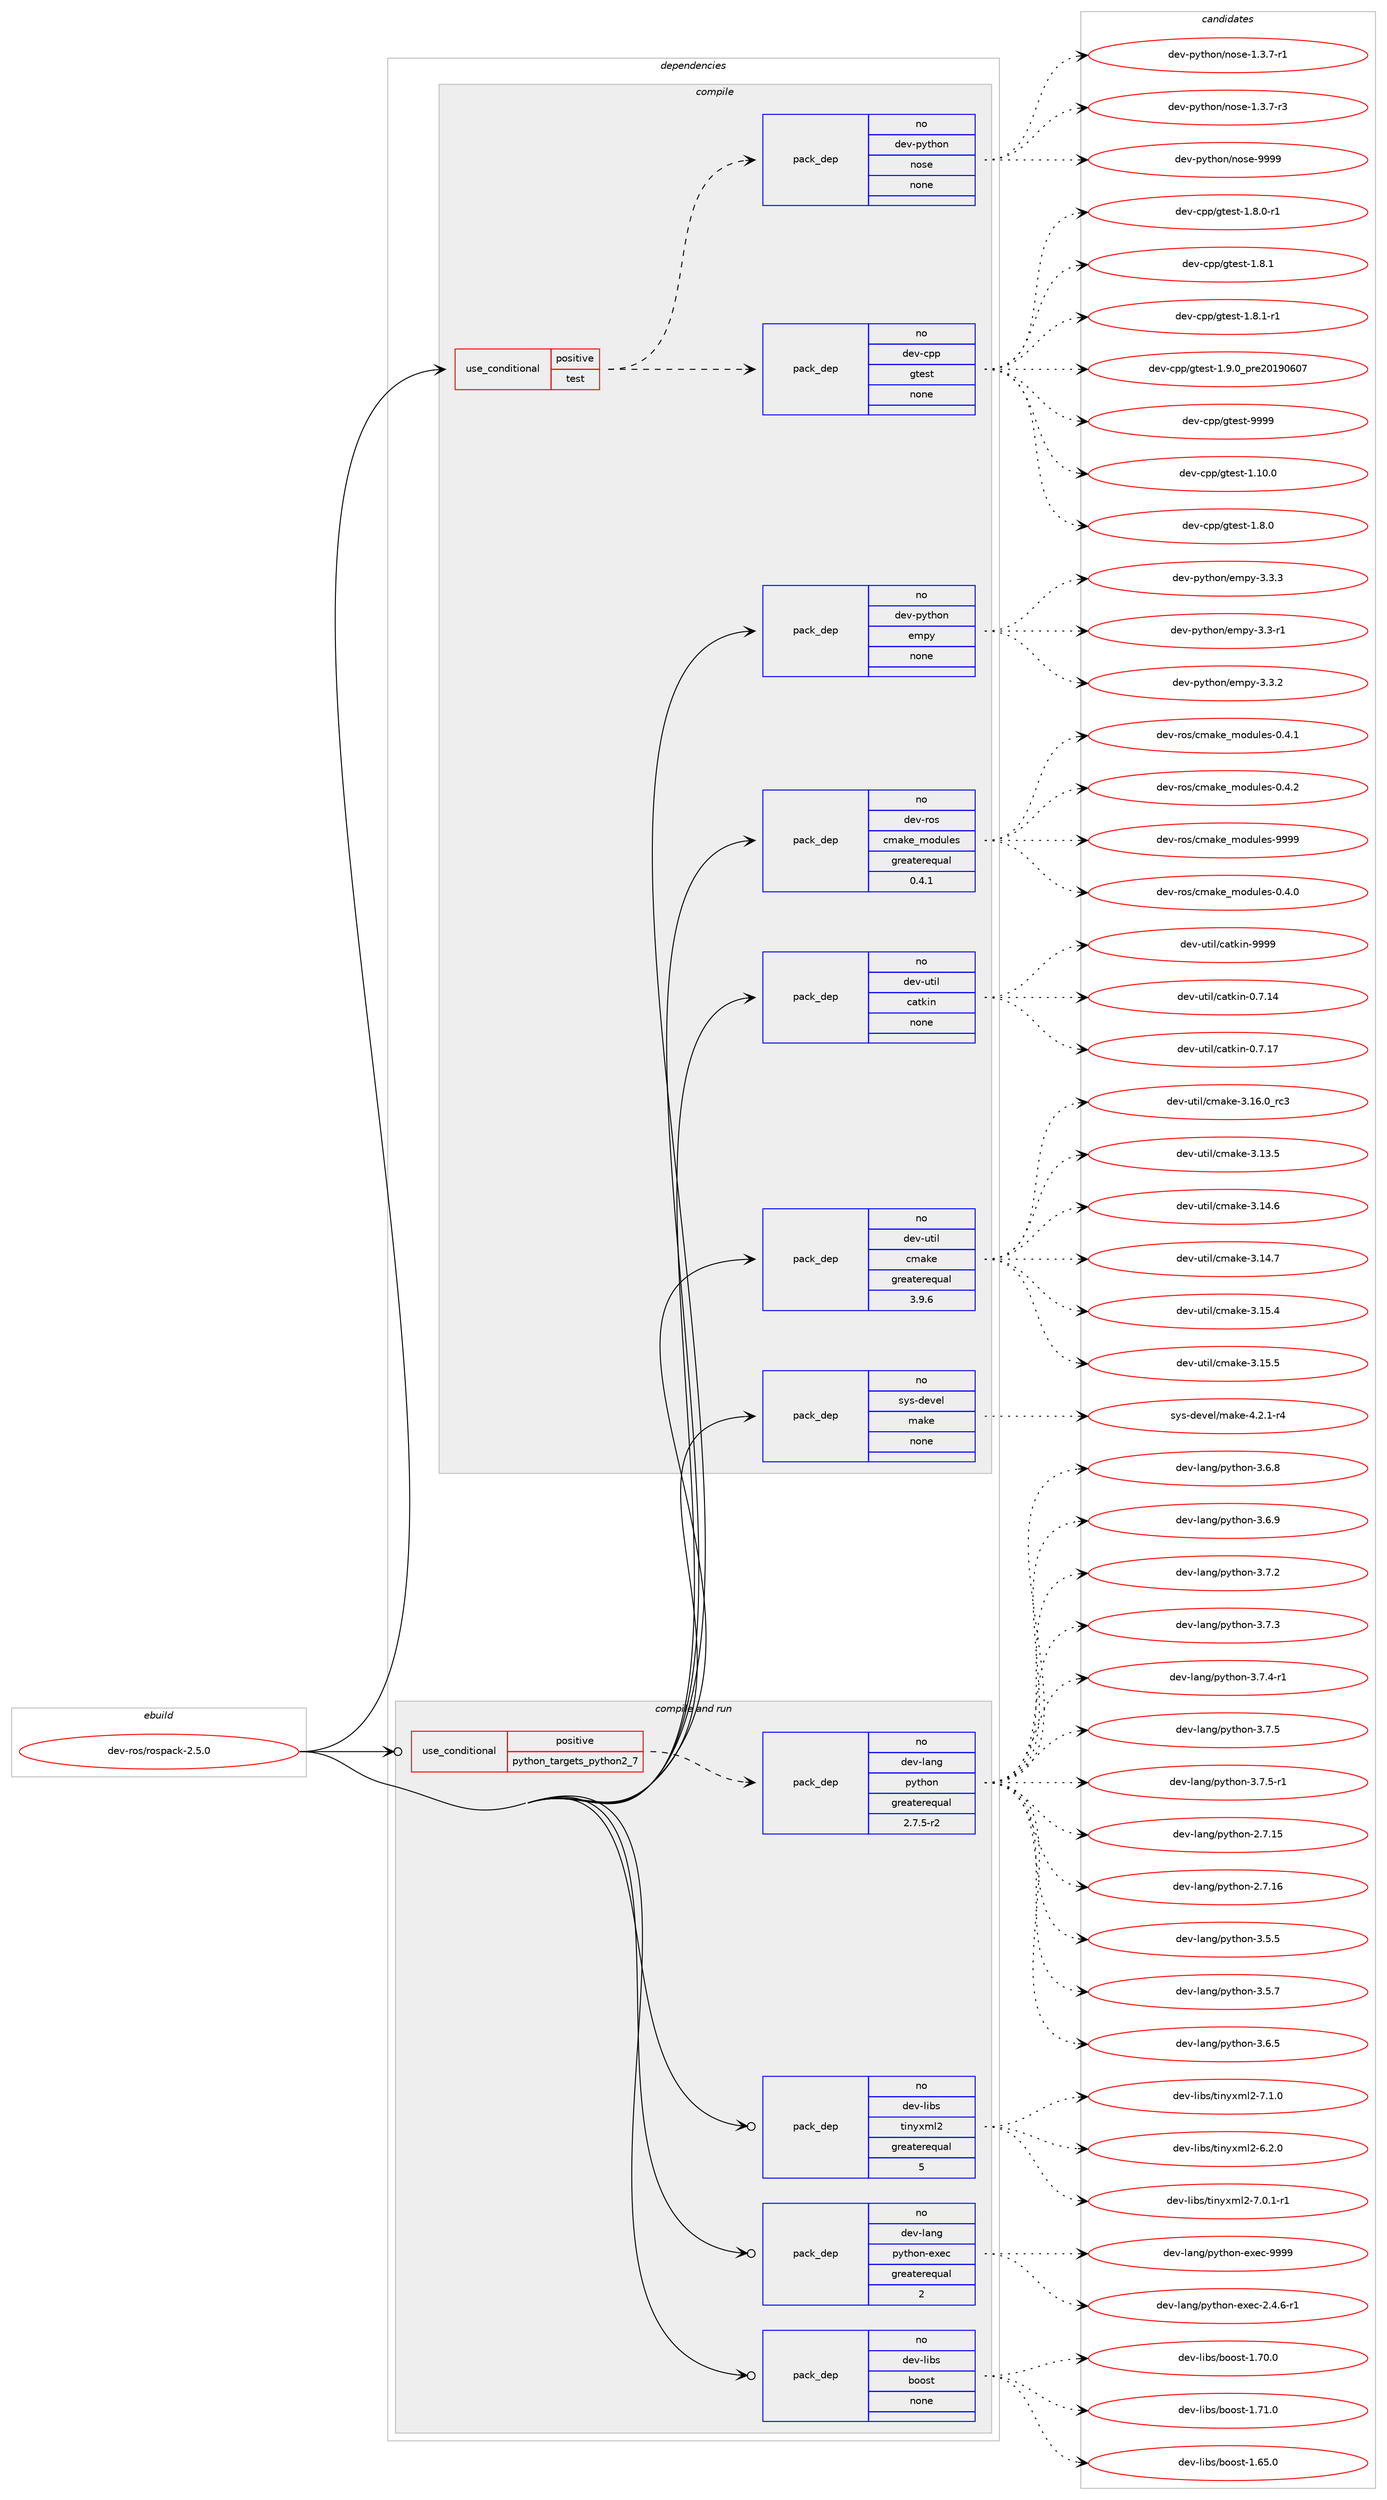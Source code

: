 digraph prolog {

# *************
# Graph options
# *************

newrank=true;
concentrate=true;
compound=true;
graph [rankdir=LR,fontname=Helvetica,fontsize=10,ranksep=1.5];#, ranksep=2.5, nodesep=0.2];
edge  [arrowhead=vee];
node  [fontname=Helvetica,fontsize=10];

# **********
# The ebuild
# **********

subgraph cluster_leftcol {
color=gray;
rank=same;
label=<<i>ebuild</i>>;
id [label="dev-ros/rospack-2.5.0", color=red, width=4, href="../dev-ros/rospack-2.5.0.svg"];
}

# ****************
# The dependencies
# ****************

subgraph cluster_midcol {
color=gray;
label=<<i>dependencies</i>>;
subgraph cluster_compile {
fillcolor="#eeeeee";
style=filled;
label=<<i>compile</i>>;
subgraph cond154826 {
dependency662528 [label=<<TABLE BORDER="0" CELLBORDER="1" CELLSPACING="0" CELLPADDING="4"><TR><TD ROWSPAN="3" CELLPADDING="10">use_conditional</TD></TR><TR><TD>positive</TD></TR><TR><TD>test</TD></TR></TABLE>>, shape=none, color=red];
subgraph pack495796 {
dependency662529 [label=<<TABLE BORDER="0" CELLBORDER="1" CELLSPACING="0" CELLPADDING="4" WIDTH="220"><TR><TD ROWSPAN="6" CELLPADDING="30">pack_dep</TD></TR><TR><TD WIDTH="110">no</TD></TR><TR><TD>dev-cpp</TD></TR><TR><TD>gtest</TD></TR><TR><TD>none</TD></TR><TR><TD></TD></TR></TABLE>>, shape=none, color=blue];
}
dependency662528:e -> dependency662529:w [weight=20,style="dashed",arrowhead="vee"];
subgraph pack495797 {
dependency662530 [label=<<TABLE BORDER="0" CELLBORDER="1" CELLSPACING="0" CELLPADDING="4" WIDTH="220"><TR><TD ROWSPAN="6" CELLPADDING="30">pack_dep</TD></TR><TR><TD WIDTH="110">no</TD></TR><TR><TD>dev-python</TD></TR><TR><TD>nose</TD></TR><TR><TD>none</TD></TR><TR><TD></TD></TR></TABLE>>, shape=none, color=blue];
}
dependency662528:e -> dependency662530:w [weight=20,style="dashed",arrowhead="vee"];
}
id:e -> dependency662528:w [weight=20,style="solid",arrowhead="vee"];
subgraph pack495798 {
dependency662531 [label=<<TABLE BORDER="0" CELLBORDER="1" CELLSPACING="0" CELLPADDING="4" WIDTH="220"><TR><TD ROWSPAN="6" CELLPADDING="30">pack_dep</TD></TR><TR><TD WIDTH="110">no</TD></TR><TR><TD>dev-python</TD></TR><TR><TD>empy</TD></TR><TR><TD>none</TD></TR><TR><TD></TD></TR></TABLE>>, shape=none, color=blue];
}
id:e -> dependency662531:w [weight=20,style="solid",arrowhead="vee"];
subgraph pack495799 {
dependency662532 [label=<<TABLE BORDER="0" CELLBORDER="1" CELLSPACING="0" CELLPADDING="4" WIDTH="220"><TR><TD ROWSPAN="6" CELLPADDING="30">pack_dep</TD></TR><TR><TD WIDTH="110">no</TD></TR><TR><TD>dev-ros</TD></TR><TR><TD>cmake_modules</TD></TR><TR><TD>greaterequal</TD></TR><TR><TD>0.4.1</TD></TR></TABLE>>, shape=none, color=blue];
}
id:e -> dependency662532:w [weight=20,style="solid",arrowhead="vee"];
subgraph pack495800 {
dependency662533 [label=<<TABLE BORDER="0" CELLBORDER="1" CELLSPACING="0" CELLPADDING="4" WIDTH="220"><TR><TD ROWSPAN="6" CELLPADDING="30">pack_dep</TD></TR><TR><TD WIDTH="110">no</TD></TR><TR><TD>dev-util</TD></TR><TR><TD>catkin</TD></TR><TR><TD>none</TD></TR><TR><TD></TD></TR></TABLE>>, shape=none, color=blue];
}
id:e -> dependency662533:w [weight=20,style="solid",arrowhead="vee"];
subgraph pack495801 {
dependency662534 [label=<<TABLE BORDER="0" CELLBORDER="1" CELLSPACING="0" CELLPADDING="4" WIDTH="220"><TR><TD ROWSPAN="6" CELLPADDING="30">pack_dep</TD></TR><TR><TD WIDTH="110">no</TD></TR><TR><TD>dev-util</TD></TR><TR><TD>cmake</TD></TR><TR><TD>greaterequal</TD></TR><TR><TD>3.9.6</TD></TR></TABLE>>, shape=none, color=blue];
}
id:e -> dependency662534:w [weight=20,style="solid",arrowhead="vee"];
subgraph pack495802 {
dependency662535 [label=<<TABLE BORDER="0" CELLBORDER="1" CELLSPACING="0" CELLPADDING="4" WIDTH="220"><TR><TD ROWSPAN="6" CELLPADDING="30">pack_dep</TD></TR><TR><TD WIDTH="110">no</TD></TR><TR><TD>sys-devel</TD></TR><TR><TD>make</TD></TR><TR><TD>none</TD></TR><TR><TD></TD></TR></TABLE>>, shape=none, color=blue];
}
id:e -> dependency662535:w [weight=20,style="solid",arrowhead="vee"];
}
subgraph cluster_compileandrun {
fillcolor="#eeeeee";
style=filled;
label=<<i>compile and run</i>>;
subgraph cond154827 {
dependency662536 [label=<<TABLE BORDER="0" CELLBORDER="1" CELLSPACING="0" CELLPADDING="4"><TR><TD ROWSPAN="3" CELLPADDING="10">use_conditional</TD></TR><TR><TD>positive</TD></TR><TR><TD>python_targets_python2_7</TD></TR></TABLE>>, shape=none, color=red];
subgraph pack495803 {
dependency662537 [label=<<TABLE BORDER="0" CELLBORDER="1" CELLSPACING="0" CELLPADDING="4" WIDTH="220"><TR><TD ROWSPAN="6" CELLPADDING="30">pack_dep</TD></TR><TR><TD WIDTH="110">no</TD></TR><TR><TD>dev-lang</TD></TR><TR><TD>python</TD></TR><TR><TD>greaterequal</TD></TR><TR><TD>2.7.5-r2</TD></TR></TABLE>>, shape=none, color=blue];
}
dependency662536:e -> dependency662537:w [weight=20,style="dashed",arrowhead="vee"];
}
id:e -> dependency662536:w [weight=20,style="solid",arrowhead="odotvee"];
subgraph pack495804 {
dependency662538 [label=<<TABLE BORDER="0" CELLBORDER="1" CELLSPACING="0" CELLPADDING="4" WIDTH="220"><TR><TD ROWSPAN="6" CELLPADDING="30">pack_dep</TD></TR><TR><TD WIDTH="110">no</TD></TR><TR><TD>dev-lang</TD></TR><TR><TD>python-exec</TD></TR><TR><TD>greaterequal</TD></TR><TR><TD>2</TD></TR></TABLE>>, shape=none, color=blue];
}
id:e -> dependency662538:w [weight=20,style="solid",arrowhead="odotvee"];
subgraph pack495805 {
dependency662539 [label=<<TABLE BORDER="0" CELLBORDER="1" CELLSPACING="0" CELLPADDING="4" WIDTH="220"><TR><TD ROWSPAN="6" CELLPADDING="30">pack_dep</TD></TR><TR><TD WIDTH="110">no</TD></TR><TR><TD>dev-libs</TD></TR><TR><TD>boost</TD></TR><TR><TD>none</TD></TR><TR><TD></TD></TR></TABLE>>, shape=none, color=blue];
}
id:e -> dependency662539:w [weight=20,style="solid",arrowhead="odotvee"];
subgraph pack495806 {
dependency662540 [label=<<TABLE BORDER="0" CELLBORDER="1" CELLSPACING="0" CELLPADDING="4" WIDTH="220"><TR><TD ROWSPAN="6" CELLPADDING="30">pack_dep</TD></TR><TR><TD WIDTH="110">no</TD></TR><TR><TD>dev-libs</TD></TR><TR><TD>tinyxml2</TD></TR><TR><TD>greaterequal</TD></TR><TR><TD>5</TD></TR></TABLE>>, shape=none, color=blue];
}
id:e -> dependency662540:w [weight=20,style="solid",arrowhead="odotvee"];
}
subgraph cluster_run {
fillcolor="#eeeeee";
style=filled;
label=<<i>run</i>>;
}
}

# **************
# The candidates
# **************

subgraph cluster_choices {
rank=same;
color=gray;
label=<<i>candidates</i>>;

subgraph choice495796 {
color=black;
nodesep=1;
choice10010111845991121124710311610111511645494649484648 [label="dev-cpp/gtest-1.10.0", color=red, width=4,href="../dev-cpp/gtest-1.10.0.svg"];
choice100101118459911211247103116101115116454946564648 [label="dev-cpp/gtest-1.8.0", color=red, width=4,href="../dev-cpp/gtest-1.8.0.svg"];
choice1001011184599112112471031161011151164549465646484511449 [label="dev-cpp/gtest-1.8.0-r1", color=red, width=4,href="../dev-cpp/gtest-1.8.0-r1.svg"];
choice100101118459911211247103116101115116454946564649 [label="dev-cpp/gtest-1.8.1", color=red, width=4,href="../dev-cpp/gtest-1.8.1.svg"];
choice1001011184599112112471031161011151164549465646494511449 [label="dev-cpp/gtest-1.8.1-r1", color=red, width=4,href="../dev-cpp/gtest-1.8.1-r1.svg"];
choice100101118459911211247103116101115116454946574648951121141015048495748544855 [label="dev-cpp/gtest-1.9.0_pre20190607", color=red, width=4,href="../dev-cpp/gtest-1.9.0_pre20190607.svg"];
choice1001011184599112112471031161011151164557575757 [label="dev-cpp/gtest-9999", color=red, width=4,href="../dev-cpp/gtest-9999.svg"];
dependency662529:e -> choice10010111845991121124710311610111511645494649484648:w [style=dotted,weight="100"];
dependency662529:e -> choice100101118459911211247103116101115116454946564648:w [style=dotted,weight="100"];
dependency662529:e -> choice1001011184599112112471031161011151164549465646484511449:w [style=dotted,weight="100"];
dependency662529:e -> choice100101118459911211247103116101115116454946564649:w [style=dotted,weight="100"];
dependency662529:e -> choice1001011184599112112471031161011151164549465646494511449:w [style=dotted,weight="100"];
dependency662529:e -> choice100101118459911211247103116101115116454946574648951121141015048495748544855:w [style=dotted,weight="100"];
dependency662529:e -> choice1001011184599112112471031161011151164557575757:w [style=dotted,weight="100"];
}
subgraph choice495797 {
color=black;
nodesep=1;
choice10010111845112121116104111110471101111151014549465146554511449 [label="dev-python/nose-1.3.7-r1", color=red, width=4,href="../dev-python/nose-1.3.7-r1.svg"];
choice10010111845112121116104111110471101111151014549465146554511451 [label="dev-python/nose-1.3.7-r3", color=red, width=4,href="../dev-python/nose-1.3.7-r3.svg"];
choice10010111845112121116104111110471101111151014557575757 [label="dev-python/nose-9999", color=red, width=4,href="../dev-python/nose-9999.svg"];
dependency662530:e -> choice10010111845112121116104111110471101111151014549465146554511449:w [style=dotted,weight="100"];
dependency662530:e -> choice10010111845112121116104111110471101111151014549465146554511451:w [style=dotted,weight="100"];
dependency662530:e -> choice10010111845112121116104111110471101111151014557575757:w [style=dotted,weight="100"];
}
subgraph choice495798 {
color=black;
nodesep=1;
choice1001011184511212111610411111047101109112121455146514511449 [label="dev-python/empy-3.3-r1", color=red, width=4,href="../dev-python/empy-3.3-r1.svg"];
choice1001011184511212111610411111047101109112121455146514650 [label="dev-python/empy-3.3.2", color=red, width=4,href="../dev-python/empy-3.3.2.svg"];
choice1001011184511212111610411111047101109112121455146514651 [label="dev-python/empy-3.3.3", color=red, width=4,href="../dev-python/empy-3.3.3.svg"];
dependency662531:e -> choice1001011184511212111610411111047101109112121455146514511449:w [style=dotted,weight="100"];
dependency662531:e -> choice1001011184511212111610411111047101109112121455146514650:w [style=dotted,weight="100"];
dependency662531:e -> choice1001011184511212111610411111047101109112121455146514651:w [style=dotted,weight="100"];
}
subgraph choice495799 {
color=black;
nodesep=1;
choice1001011184511411111547991099710710195109111100117108101115454846524648 [label="dev-ros/cmake_modules-0.4.0", color=red, width=4,href="../dev-ros/cmake_modules-0.4.0.svg"];
choice1001011184511411111547991099710710195109111100117108101115454846524649 [label="dev-ros/cmake_modules-0.4.1", color=red, width=4,href="../dev-ros/cmake_modules-0.4.1.svg"];
choice1001011184511411111547991099710710195109111100117108101115454846524650 [label="dev-ros/cmake_modules-0.4.2", color=red, width=4,href="../dev-ros/cmake_modules-0.4.2.svg"];
choice10010111845114111115479910997107101951091111001171081011154557575757 [label="dev-ros/cmake_modules-9999", color=red, width=4,href="../dev-ros/cmake_modules-9999.svg"];
dependency662532:e -> choice1001011184511411111547991099710710195109111100117108101115454846524648:w [style=dotted,weight="100"];
dependency662532:e -> choice1001011184511411111547991099710710195109111100117108101115454846524649:w [style=dotted,weight="100"];
dependency662532:e -> choice1001011184511411111547991099710710195109111100117108101115454846524650:w [style=dotted,weight="100"];
dependency662532:e -> choice10010111845114111115479910997107101951091111001171081011154557575757:w [style=dotted,weight="100"];
}
subgraph choice495800 {
color=black;
nodesep=1;
choice1001011184511711610510847999711610710511045484655464952 [label="dev-util/catkin-0.7.14", color=red, width=4,href="../dev-util/catkin-0.7.14.svg"];
choice1001011184511711610510847999711610710511045484655464955 [label="dev-util/catkin-0.7.17", color=red, width=4,href="../dev-util/catkin-0.7.17.svg"];
choice100101118451171161051084799971161071051104557575757 [label="dev-util/catkin-9999", color=red, width=4,href="../dev-util/catkin-9999.svg"];
dependency662533:e -> choice1001011184511711610510847999711610710511045484655464952:w [style=dotted,weight="100"];
dependency662533:e -> choice1001011184511711610510847999711610710511045484655464955:w [style=dotted,weight="100"];
dependency662533:e -> choice100101118451171161051084799971161071051104557575757:w [style=dotted,weight="100"];
}
subgraph choice495801 {
color=black;
nodesep=1;
choice1001011184511711610510847991099710710145514649514653 [label="dev-util/cmake-3.13.5", color=red, width=4,href="../dev-util/cmake-3.13.5.svg"];
choice1001011184511711610510847991099710710145514649524654 [label="dev-util/cmake-3.14.6", color=red, width=4,href="../dev-util/cmake-3.14.6.svg"];
choice1001011184511711610510847991099710710145514649524655 [label="dev-util/cmake-3.14.7", color=red, width=4,href="../dev-util/cmake-3.14.7.svg"];
choice1001011184511711610510847991099710710145514649534652 [label="dev-util/cmake-3.15.4", color=red, width=4,href="../dev-util/cmake-3.15.4.svg"];
choice1001011184511711610510847991099710710145514649534653 [label="dev-util/cmake-3.15.5", color=red, width=4,href="../dev-util/cmake-3.15.5.svg"];
choice1001011184511711610510847991099710710145514649544648951149951 [label="dev-util/cmake-3.16.0_rc3", color=red, width=4,href="../dev-util/cmake-3.16.0_rc3.svg"];
dependency662534:e -> choice1001011184511711610510847991099710710145514649514653:w [style=dotted,weight="100"];
dependency662534:e -> choice1001011184511711610510847991099710710145514649524654:w [style=dotted,weight="100"];
dependency662534:e -> choice1001011184511711610510847991099710710145514649524655:w [style=dotted,weight="100"];
dependency662534:e -> choice1001011184511711610510847991099710710145514649534652:w [style=dotted,weight="100"];
dependency662534:e -> choice1001011184511711610510847991099710710145514649534653:w [style=dotted,weight="100"];
dependency662534:e -> choice1001011184511711610510847991099710710145514649544648951149951:w [style=dotted,weight="100"];
}
subgraph choice495802 {
color=black;
nodesep=1;
choice1151211154510010111810110847109971071014552465046494511452 [label="sys-devel/make-4.2.1-r4", color=red, width=4,href="../sys-devel/make-4.2.1-r4.svg"];
dependency662535:e -> choice1151211154510010111810110847109971071014552465046494511452:w [style=dotted,weight="100"];
}
subgraph choice495803 {
color=black;
nodesep=1;
choice10010111845108971101034711212111610411111045504655464953 [label="dev-lang/python-2.7.15", color=red, width=4,href="../dev-lang/python-2.7.15.svg"];
choice10010111845108971101034711212111610411111045504655464954 [label="dev-lang/python-2.7.16", color=red, width=4,href="../dev-lang/python-2.7.16.svg"];
choice100101118451089711010347112121116104111110455146534653 [label="dev-lang/python-3.5.5", color=red, width=4,href="../dev-lang/python-3.5.5.svg"];
choice100101118451089711010347112121116104111110455146534655 [label="dev-lang/python-3.5.7", color=red, width=4,href="../dev-lang/python-3.5.7.svg"];
choice100101118451089711010347112121116104111110455146544653 [label="dev-lang/python-3.6.5", color=red, width=4,href="../dev-lang/python-3.6.5.svg"];
choice100101118451089711010347112121116104111110455146544656 [label="dev-lang/python-3.6.8", color=red, width=4,href="../dev-lang/python-3.6.8.svg"];
choice100101118451089711010347112121116104111110455146544657 [label="dev-lang/python-3.6.9", color=red, width=4,href="../dev-lang/python-3.6.9.svg"];
choice100101118451089711010347112121116104111110455146554650 [label="dev-lang/python-3.7.2", color=red, width=4,href="../dev-lang/python-3.7.2.svg"];
choice100101118451089711010347112121116104111110455146554651 [label="dev-lang/python-3.7.3", color=red, width=4,href="../dev-lang/python-3.7.3.svg"];
choice1001011184510897110103471121211161041111104551465546524511449 [label="dev-lang/python-3.7.4-r1", color=red, width=4,href="../dev-lang/python-3.7.4-r1.svg"];
choice100101118451089711010347112121116104111110455146554653 [label="dev-lang/python-3.7.5", color=red, width=4,href="../dev-lang/python-3.7.5.svg"];
choice1001011184510897110103471121211161041111104551465546534511449 [label="dev-lang/python-3.7.5-r1", color=red, width=4,href="../dev-lang/python-3.7.5-r1.svg"];
dependency662537:e -> choice10010111845108971101034711212111610411111045504655464953:w [style=dotted,weight="100"];
dependency662537:e -> choice10010111845108971101034711212111610411111045504655464954:w [style=dotted,weight="100"];
dependency662537:e -> choice100101118451089711010347112121116104111110455146534653:w [style=dotted,weight="100"];
dependency662537:e -> choice100101118451089711010347112121116104111110455146534655:w [style=dotted,weight="100"];
dependency662537:e -> choice100101118451089711010347112121116104111110455146544653:w [style=dotted,weight="100"];
dependency662537:e -> choice100101118451089711010347112121116104111110455146544656:w [style=dotted,weight="100"];
dependency662537:e -> choice100101118451089711010347112121116104111110455146544657:w [style=dotted,weight="100"];
dependency662537:e -> choice100101118451089711010347112121116104111110455146554650:w [style=dotted,weight="100"];
dependency662537:e -> choice100101118451089711010347112121116104111110455146554651:w [style=dotted,weight="100"];
dependency662537:e -> choice1001011184510897110103471121211161041111104551465546524511449:w [style=dotted,weight="100"];
dependency662537:e -> choice100101118451089711010347112121116104111110455146554653:w [style=dotted,weight="100"];
dependency662537:e -> choice1001011184510897110103471121211161041111104551465546534511449:w [style=dotted,weight="100"];
}
subgraph choice495804 {
color=black;
nodesep=1;
choice10010111845108971101034711212111610411111045101120101994550465246544511449 [label="dev-lang/python-exec-2.4.6-r1", color=red, width=4,href="../dev-lang/python-exec-2.4.6-r1.svg"];
choice10010111845108971101034711212111610411111045101120101994557575757 [label="dev-lang/python-exec-9999", color=red, width=4,href="../dev-lang/python-exec-9999.svg"];
dependency662538:e -> choice10010111845108971101034711212111610411111045101120101994550465246544511449:w [style=dotted,weight="100"];
dependency662538:e -> choice10010111845108971101034711212111610411111045101120101994557575757:w [style=dotted,weight="100"];
}
subgraph choice495805 {
color=black;
nodesep=1;
choice1001011184510810598115479811111111511645494654534648 [label="dev-libs/boost-1.65.0", color=red, width=4,href="../dev-libs/boost-1.65.0.svg"];
choice1001011184510810598115479811111111511645494655484648 [label="dev-libs/boost-1.70.0", color=red, width=4,href="../dev-libs/boost-1.70.0.svg"];
choice1001011184510810598115479811111111511645494655494648 [label="dev-libs/boost-1.71.0", color=red, width=4,href="../dev-libs/boost-1.71.0.svg"];
dependency662539:e -> choice1001011184510810598115479811111111511645494654534648:w [style=dotted,weight="100"];
dependency662539:e -> choice1001011184510810598115479811111111511645494655484648:w [style=dotted,weight="100"];
dependency662539:e -> choice1001011184510810598115479811111111511645494655494648:w [style=dotted,weight="100"];
}
subgraph choice495806 {
color=black;
nodesep=1;
choice10010111845108105981154711610511012112010910850455446504648 [label="dev-libs/tinyxml2-6.2.0", color=red, width=4,href="../dev-libs/tinyxml2-6.2.0.svg"];
choice100101118451081059811547116105110121120109108504555464846494511449 [label="dev-libs/tinyxml2-7.0.1-r1", color=red, width=4,href="../dev-libs/tinyxml2-7.0.1-r1.svg"];
choice10010111845108105981154711610511012112010910850455546494648 [label="dev-libs/tinyxml2-7.1.0", color=red, width=4,href="../dev-libs/tinyxml2-7.1.0.svg"];
dependency662540:e -> choice10010111845108105981154711610511012112010910850455446504648:w [style=dotted,weight="100"];
dependency662540:e -> choice100101118451081059811547116105110121120109108504555464846494511449:w [style=dotted,weight="100"];
dependency662540:e -> choice10010111845108105981154711610511012112010910850455546494648:w [style=dotted,weight="100"];
}
}

}
